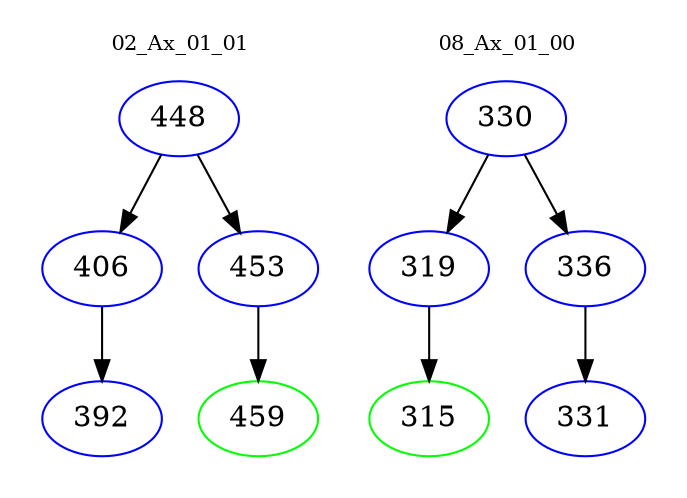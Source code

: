digraph{
subgraph cluster_0 {
color = white
label = "02_Ax_01_01";
fontsize=10;
T0_448 [label="448", color="blue"]
T0_448 -> T0_406 [color="black"]
T0_406 [label="406", color="blue"]
T0_406 -> T0_392 [color="black"]
T0_392 [label="392", color="blue"]
T0_448 -> T0_453 [color="black"]
T0_453 [label="453", color="blue"]
T0_453 -> T0_459 [color="black"]
T0_459 [label="459", color="green"]
}
subgraph cluster_1 {
color = white
label = "08_Ax_01_00";
fontsize=10;
T1_330 [label="330", color="blue"]
T1_330 -> T1_319 [color="black"]
T1_319 [label="319", color="blue"]
T1_319 -> T1_315 [color="black"]
T1_315 [label="315", color="green"]
T1_330 -> T1_336 [color="black"]
T1_336 [label="336", color="blue"]
T1_336 -> T1_331 [color="black"]
T1_331 [label="331", color="blue"]
}
}
